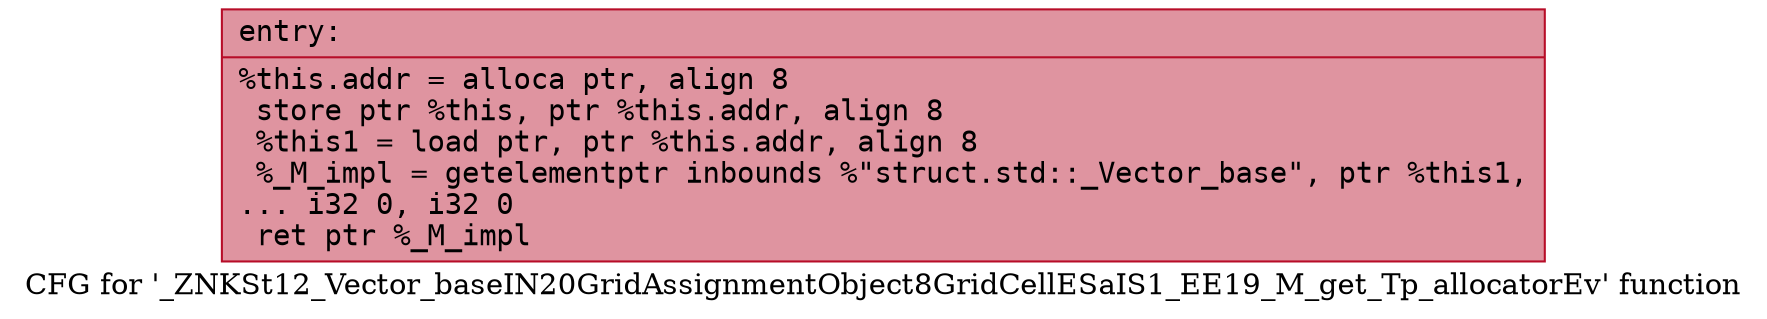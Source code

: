 digraph "CFG for '_ZNKSt12_Vector_baseIN20GridAssignmentObject8GridCellESaIS1_EE19_M_get_Tp_allocatorEv' function" {
	label="CFG for '_ZNKSt12_Vector_baseIN20GridAssignmentObject8GridCellESaIS1_EE19_M_get_Tp_allocatorEv' function";

	Node0x56461944b5b0 [shape=record,color="#b70d28ff", style=filled, fillcolor="#b70d2870" fontname="Courier",label="{entry:\l|  %this.addr = alloca ptr, align 8\l  store ptr %this, ptr %this.addr, align 8\l  %this1 = load ptr, ptr %this.addr, align 8\l  %_M_impl = getelementptr inbounds %\"struct.std::_Vector_base\", ptr %this1,\l... i32 0, i32 0\l  ret ptr %_M_impl\l}"];
}
